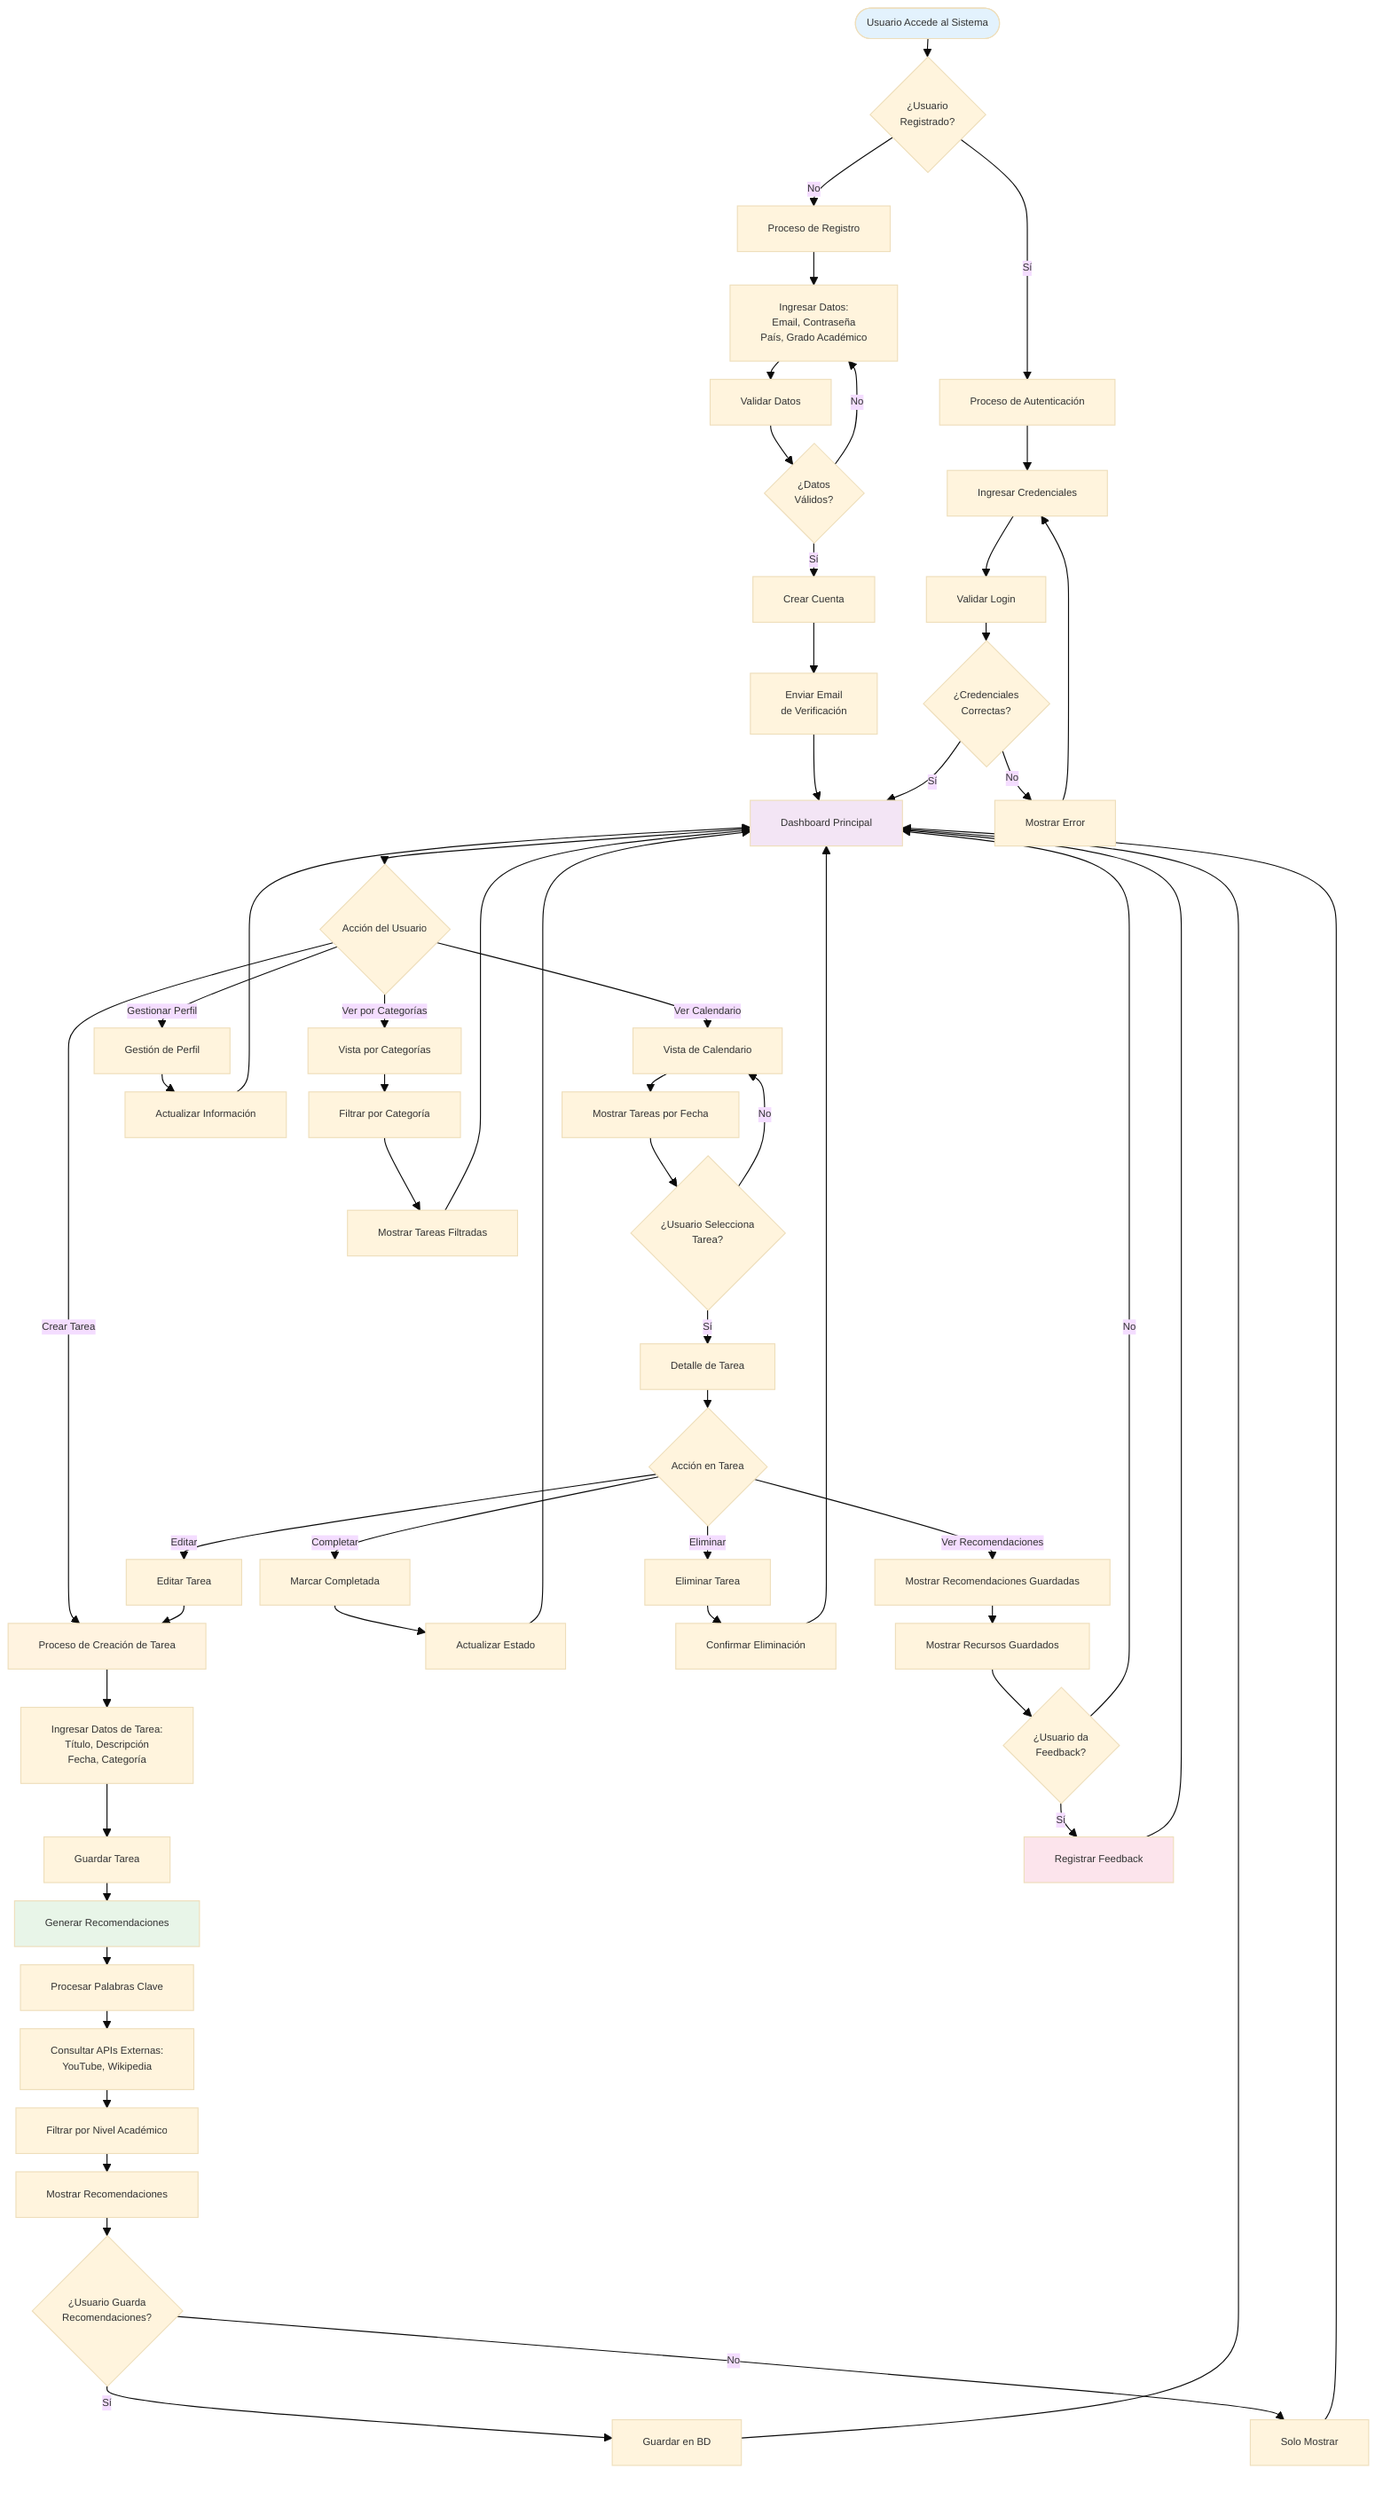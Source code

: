 %%{init:{
  'theme': 'base',
  'themeVariables': { 'fontSize': '10px' },
  'flowchart': {
    'diagramPadding': 8,
    'nodeSpacing': 18,
    'rankSpacing': 18
  }
}}%%
flowchart TD
    START([Usuario Accede al Sistema]) --> LOGIN{¿Usuario<br/>Registrado?}
    
    LOGIN -->|No| REGISTER[Proceso de Registro]
    LOGIN -->|Sí| AUTH[Proceso de Autenticación]
    
    REGISTER --> REG1[Ingresar Datos:<br/>Email, Contraseña<br/>País, Grado Académico]
    REG1 --> REG2[Validar Datos]
    REG2 --> REG3{¿Datos<br/>Válidos?}
    REG3 -->|No| REG1
    REG3 -->|Sí| REG4[Crear Cuenta]
    REG4 --> REG5[Enviar Email<br/>de Verificación]
    REG5 --> DASHBOARD
    
    AUTH --> AUTH1[Ingresar Credenciales]
    AUTH1 --> AUTH2[Validar Login]
    AUTH2 --> AUTH3{¿Credenciales<br/>Correctas?}
    AUTH3 -->|No| AUTH4[Mostrar Error]
    AUTH4 --> AUTH1
    AUTH3 -->|Sí| DASHBOARD[Dashboard Principal]
    
    DASHBOARD --> ACTION{Acción del Usuario}
    
    ACTION -->|Crear Tarea| TASK_CREATE[Proceso de Creación de Tarea]
    ACTION -->|Ver Calendario| CALENDAR[Vista de Calendario]
    ACTION -->|Gestionar Perfil| PROFILE[Gestión de Perfil]
    ACTION -->|Ver por Categorías| CATEGORIES[Vista por Categorías]
    
    TASK_CREATE --> TC1[Ingresar Datos de Tarea:<br/>Título, Descripción<br/>Fecha, Categoría]
    TC1 --> TC2[Guardar Tarea]
    TC2 --> TC3[Generar Recomendaciones]
    TC3 --> TC4[Procesar Palabras Clave]
    TC4 --> TC5[Consultar APIs Externas:<br/>YouTube, Wikipedia]
    TC5 --> TC6[Filtrar por Nivel Académico]
    TC6 --> TC7[Mostrar Recomendaciones]
    TC7 --> TC8{¿Usuario Guarda<br/>Recomendaciones?}
    TC8 -->|Sí| TC9[Guardar en BD]
    TC8 -->|No| TC10[Solo Mostrar]
    TC9 --> DASHBOARD
    TC10 --> DASHBOARD
    
    CALENDAR --> CAL1[Mostrar Tareas por Fecha]
    CAL1 --> CAL2{¿Usuario Selecciona<br/>Tarea?}
    CAL2 -->|Sí| TASK_DETAIL[Detalle de Tarea]
    CAL2 -->|No| CALENDAR
    
    TASK_DETAIL --> TD1{Acción en Tarea}
    TD1 -->|Editar| TASK_EDIT[Editar Tarea]
    TD1 -->|Completar| TASK_COMPLETE[Marcar Completada]
    TD1 -->|Eliminar| TASK_DELETE[Eliminar Tarea]
    TD1 -->|Ver Recomendaciones| SHOW_REC[Mostrar Recomendaciones Guardadas]
    
    TASK_EDIT --> TASK_CREATE
    TASK_COMPLETE --> TC11[Actualizar Estado]
    TASK_DELETE --> TC12[Confirmar Eliminación]
    TC11 --> DASHBOARD
    TC12 --> DASHBOARD
    
    SHOW_REC --> REC1[Mostrar Recursos Guardados]
    REC1 --> REC2{¿Usuario da<br/>Feedback?}
    REC2 -->|Sí| REC3[Registrar Feedback]
    REC2 -->|No| DASHBOARD
    REC3 --> DASHBOARD
    
    PROFILE --> PROF1[Actualizar Información]
    PROF1 --> DASHBOARD
    
    CATEGORIES --> CAT1[Filtrar por Categoría]
    CAT1 --> CAT2[Mostrar Tareas Filtradas]
    CAT2 --> DASHBOARD
    
    style START fill:#e3f2fd
    style DASHBOARD fill:#f3e5f5
    style TASK_CREATE fill:#fff3e0
    style TC3 fill:#e8f5e8
    style REC3 fill:#fce4ec